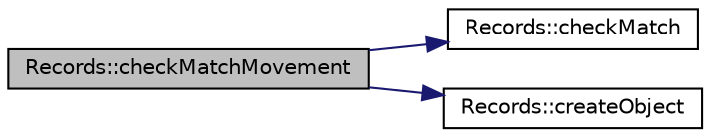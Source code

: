 digraph "Records::checkMatchMovement"
{
  edge [fontname="Helvetica",fontsize="10",labelfontname="Helvetica",labelfontsize="10"];
  node [fontname="Helvetica",fontsize="10",shape=record];
  rankdir="LR";
  Node1 [label="Records::checkMatchMovement",height=0.2,width=0.4,color="black", fillcolor="grey75", style="filled" fontcolor="black"];
  Node1 -> Node2 [color="midnightblue",fontsize="10",style="solid",fontname="Helvetica"];
  Node2 [label="Records::checkMatch",height=0.2,width=0.4,color="black", fillcolor="white", style="filled",URL="$class_records.html#a66fec455d5351d926ef9eac48689ebeb"];
  Node1 -> Node3 [color="midnightblue",fontsize="10",style="solid",fontname="Helvetica"];
  Node3 [label="Records::createObject",height=0.2,width=0.4,color="black", fillcolor="white", style="filled",URL="$class_records.html#a2f998d8459a0a0b25cd274ebfe2dcdce"];
}
